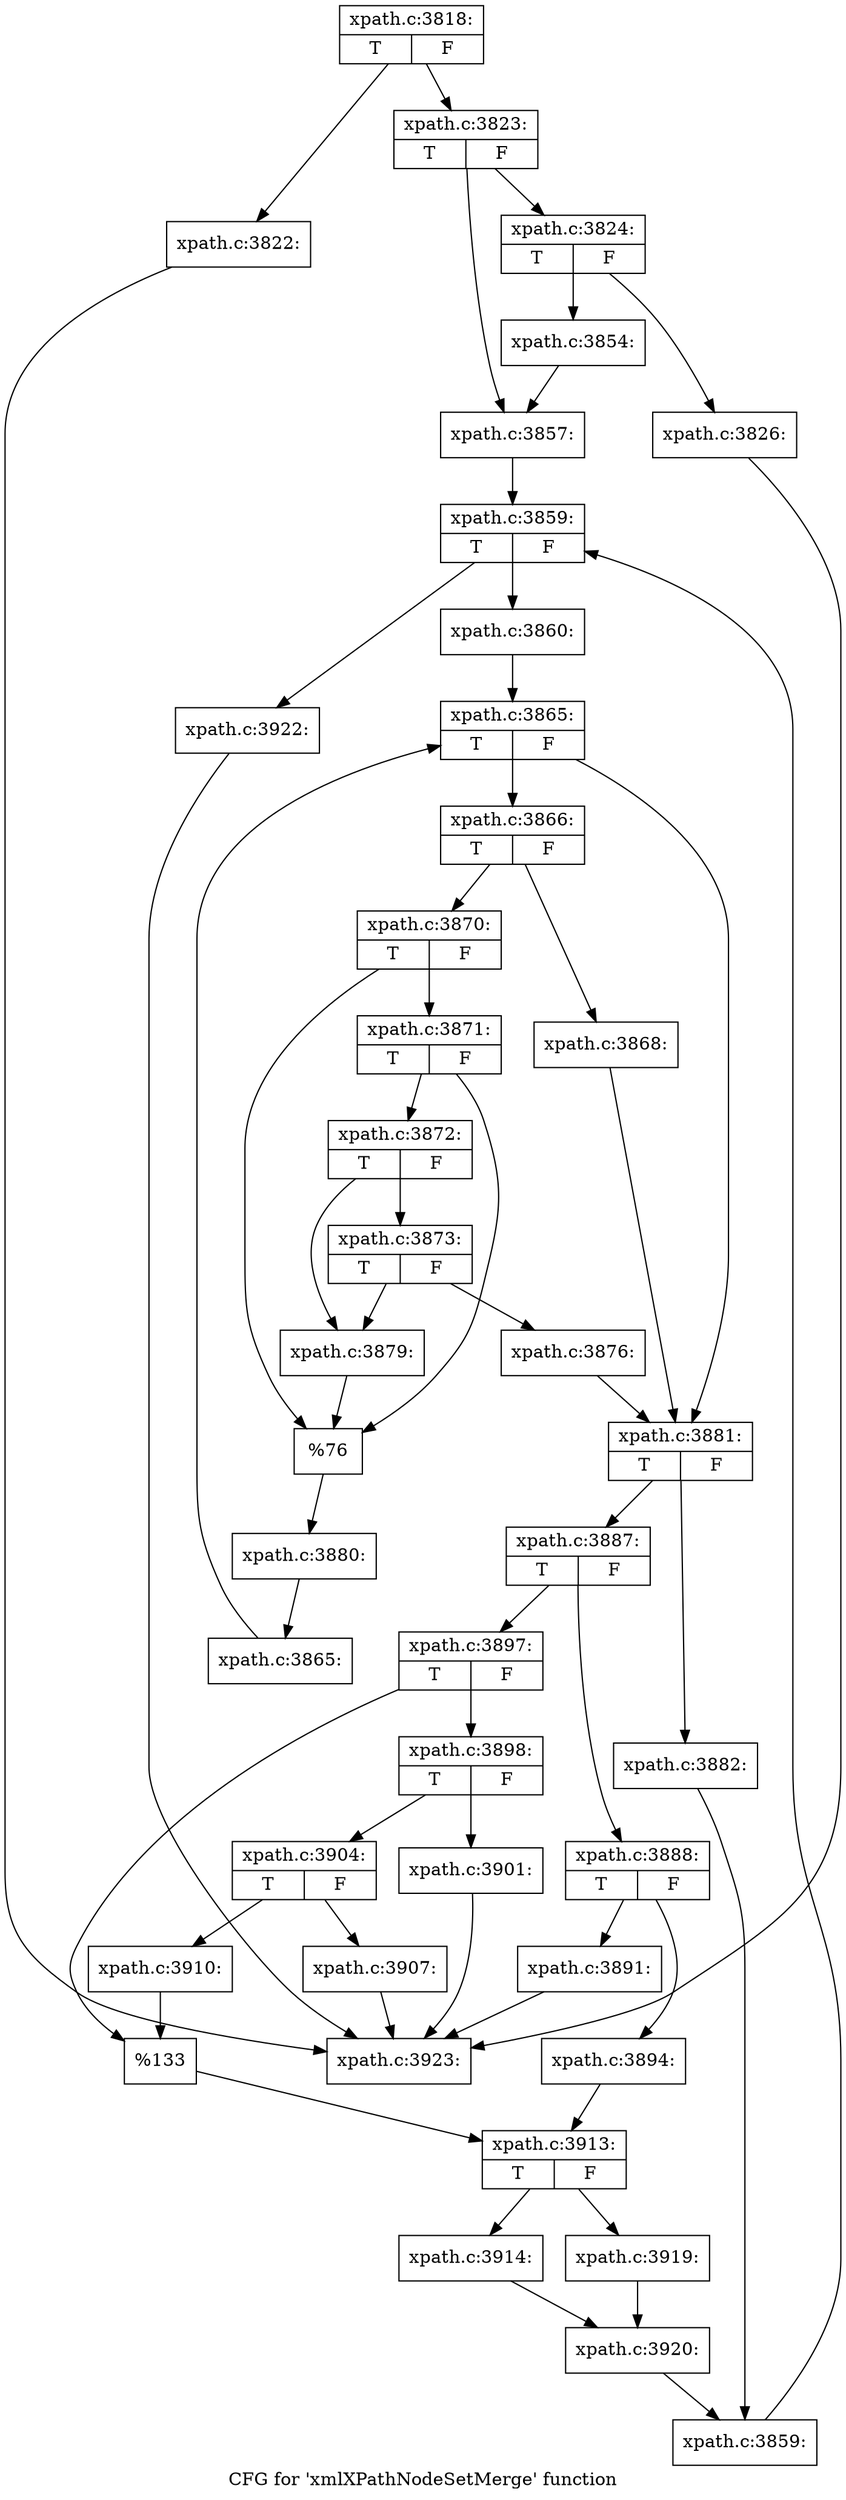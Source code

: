 digraph "CFG for 'xmlXPathNodeSetMerge' function" {
	label="CFG for 'xmlXPathNodeSetMerge' function";

	Node0x4776e40 [shape=record,label="{xpath.c:3818:|{<s0>T|<s1>F}}"];
	Node0x4776e40 -> Node0x47eab10;
	Node0x4776e40 -> Node0x47eab60;
	Node0x47eab10 [shape=record,label="{xpath.c:3822:}"];
	Node0x47eab10 -> Node0x4777170;
	Node0x47eab60 [shape=record,label="{xpath.c:3823:|{<s0>T|<s1>F}}"];
	Node0x47eab60 -> Node0x47eb050;
	Node0x47eab60 -> Node0x47eb0a0;
	Node0x47eb050 [shape=record,label="{xpath.c:3824:|{<s0>T|<s1>F}}"];
	Node0x47eb050 -> Node0x47eb630;
	Node0x47eb050 -> Node0x47eb680;
	Node0x47eb630 [shape=record,label="{xpath.c:3826:}"];
	Node0x47eb630 -> Node0x4777170;
	Node0x47eb680 [shape=record,label="{xpath.c:3854:}"];
	Node0x47eb680 -> Node0x47eb0a0;
	Node0x47eb0a0 [shape=record,label="{xpath.c:3857:}"];
	Node0x47eb0a0 -> Node0x47ebf40;
	Node0x47ebf40 [shape=record,label="{xpath.c:3859:|{<s0>T|<s1>F}}"];
	Node0x47ebf40 -> Node0x47ec220;
	Node0x47ebf40 -> Node0x47ebda0;
	Node0x47ec220 [shape=record,label="{xpath.c:3860:}"];
	Node0x47ec220 -> Node0x47eccd0;
	Node0x47eccd0 [shape=record,label="{xpath.c:3865:|{<s0>T|<s1>F}}"];
	Node0x47eccd0 -> Node0x47ecfb0;
	Node0x47eccd0 -> Node0x47ecb30;
	Node0x47ecfb0 [shape=record,label="{xpath.c:3866:|{<s0>T|<s1>F}}"];
	Node0x47ecfb0 -> Node0x47ed6f0;
	Node0x47ecfb0 -> Node0x47ed790;
	Node0x47ed6f0 [shape=record,label="{xpath.c:3868:}"];
	Node0x47ed6f0 -> Node0x47ecb30;
	Node0x47ed790 [shape=record,label="{xpath.c:3870:|{<s0>T|<s1>F}}"];
	Node0x47ed790 -> Node0x47eddf0;
	Node0x47ed790 -> Node0x47edda0;
	Node0x47eddf0 [shape=record,label="{xpath.c:3871:|{<s0>T|<s1>F}}"];
	Node0x47eddf0 -> Node0x47edd50;
	Node0x47eddf0 -> Node0x47edda0;
	Node0x47edd50 [shape=record,label="{xpath.c:3872:|{<s0>T|<s1>F}}"];
	Node0x47edd50 -> Node0x47ee6e0;
	Node0x47edd50 -> Node0x47ee690;
	Node0x47ee6e0 [shape=record,label="{xpath.c:3873:|{<s0>T|<s1>F}}"];
	Node0x47ee6e0 -> Node0x47ee640;
	Node0x47ee6e0 -> Node0x47ee690;
	Node0x47ee640 [shape=record,label="{xpath.c:3876:}"];
	Node0x47ee640 -> Node0x47ecb30;
	Node0x47ee690 [shape=record,label="{xpath.c:3879:}"];
	Node0x47ee690 -> Node0x47edda0;
	Node0x47edda0 [shape=record,label="{%76}"];
	Node0x47edda0 -> Node0x47ed740;
	Node0x47ed740 [shape=record,label="{xpath.c:3880:}"];
	Node0x47ed740 -> Node0x47ecf20;
	Node0x47ecf20 [shape=record,label="{xpath.c:3865:}"];
	Node0x47ecf20 -> Node0x47eccd0;
	Node0x47ecb30 [shape=record,label="{xpath.c:3881:|{<s0>T|<s1>F}}"];
	Node0x47ecb30 -> Node0x47efb90;
	Node0x47ecb30 -> Node0x47efbe0;
	Node0x47efb90 [shape=record,label="{xpath.c:3882:}"];
	Node0x47efb90 -> Node0x47ec190;
	Node0x47efbe0 [shape=record,label="{xpath.c:3887:|{<s0>T|<s1>F}}"];
	Node0x47efbe0 -> Node0x47eff00;
	Node0x47efbe0 -> Node0x47effa0;
	Node0x47eff00 [shape=record,label="{xpath.c:3888:|{<s0>T|<s1>F}}"];
	Node0x47eff00 -> Node0x47f0880;
	Node0x47eff00 -> Node0x47f08d0;
	Node0x47f0880 [shape=record,label="{xpath.c:3891:}"];
	Node0x47f0880 -> Node0x4777170;
	Node0x47f08d0 [shape=record,label="{xpath.c:3894:}"];
	Node0x47f08d0 -> Node0x47eff50;
	Node0x47effa0 [shape=record,label="{xpath.c:3897:|{<s0>T|<s1>F}}"];
	Node0x47effa0 -> Node0x47f1900;
	Node0x47effa0 -> Node0x47f1950;
	Node0x47f1900 [shape=record,label="{xpath.c:3898:|{<s0>T|<s1>F}}"];
	Node0x47f1900 -> Node0x47f22a0;
	Node0x47f1900 -> Node0x47f22f0;
	Node0x47f22a0 [shape=record,label="{xpath.c:3901:}"];
	Node0x47f22a0 -> Node0x4777170;
	Node0x47f22f0 [shape=record,label="{xpath.c:3904:|{<s0>T|<s1>F}}"];
	Node0x47f22f0 -> Node0x47f3440;
	Node0x47f22f0 -> Node0x47f3490;
	Node0x47f3440 [shape=record,label="{xpath.c:3907:}"];
	Node0x47f3440 -> Node0x4777170;
	Node0x47f3490 [shape=record,label="{xpath.c:3910:}"];
	Node0x47f3490 -> Node0x47f1950;
	Node0x47f1950 [shape=record,label="{%133}"];
	Node0x47f1950 -> Node0x47eff50;
	Node0x47eff50 [shape=record,label="{xpath.c:3913:|{<s0>T|<s1>F}}"];
	Node0x47eff50 -> Node0x47f4230;
	Node0x47eff50 -> Node0x47f42d0;
	Node0x47f4230 [shape=record,label="{xpath.c:3914:}"];
	Node0x47f4230 -> Node0x47f4280;
	Node0x47f42d0 [shape=record,label="{xpath.c:3919:}"];
	Node0x47f42d0 -> Node0x47f4280;
	Node0x47f4280 [shape=record,label="{xpath.c:3920:}"];
	Node0x47f4280 -> Node0x47ec190;
	Node0x47ec190 [shape=record,label="{xpath.c:3859:}"];
	Node0x47ec190 -> Node0x47ebf40;
	Node0x47ebda0 [shape=record,label="{xpath.c:3922:}"];
	Node0x47ebda0 -> Node0x4777170;
	Node0x4777170 [shape=record,label="{xpath.c:3923:}"];
}
